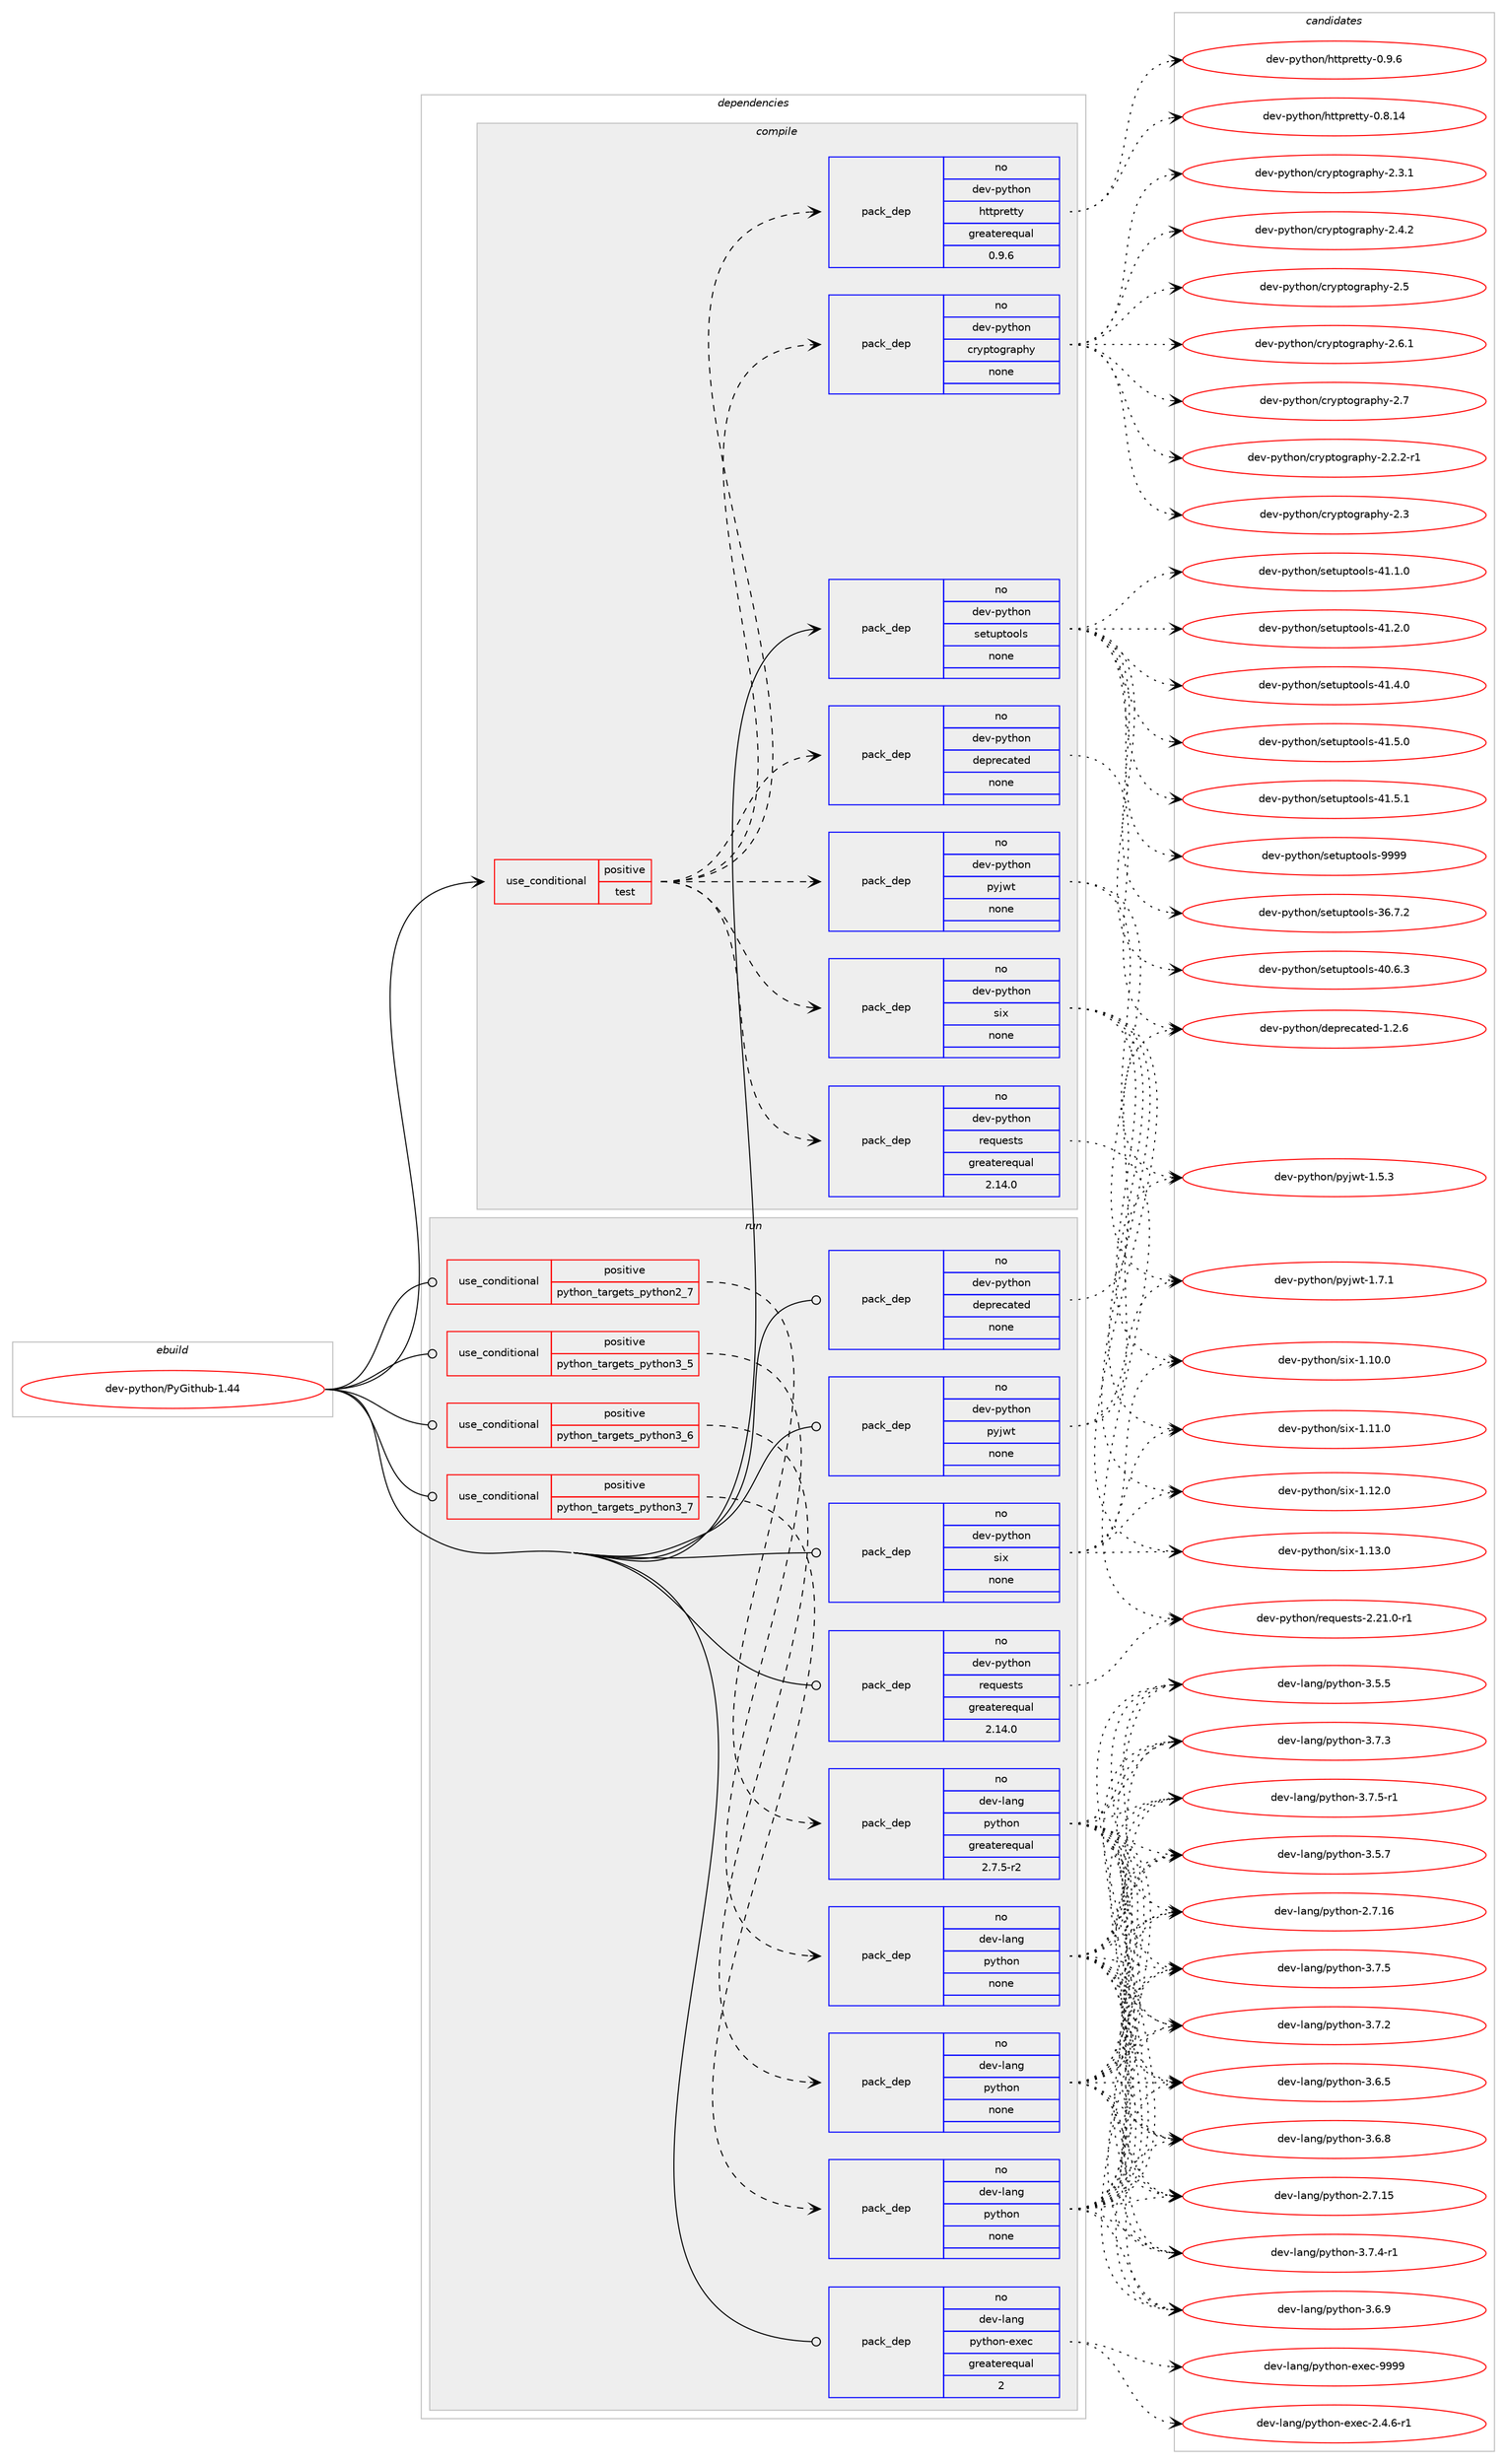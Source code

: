 digraph prolog {

# *************
# Graph options
# *************

newrank=true;
concentrate=true;
compound=true;
graph [rankdir=LR,fontname=Helvetica,fontsize=10,ranksep=1.5];#, ranksep=2.5, nodesep=0.2];
edge  [arrowhead=vee];
node  [fontname=Helvetica,fontsize=10];

# **********
# The ebuild
# **********

subgraph cluster_leftcol {
color=gray;
rank=same;
label=<<i>ebuild</i>>;
id [label="dev-python/PyGithub-1.44", color=red, width=4, href="../dev-python/PyGithub-1.44.svg"];
}

# ****************
# The dependencies
# ****************

subgraph cluster_midcol {
color=gray;
label=<<i>dependencies</i>>;
subgraph cluster_compile {
fillcolor="#eeeeee";
style=filled;
label=<<i>compile</i>>;
subgraph cond135661 {
dependency592757 [label=<<TABLE BORDER="0" CELLBORDER="1" CELLSPACING="0" CELLPADDING="4"><TR><TD ROWSPAN="3" CELLPADDING="10">use_conditional</TD></TR><TR><TD>positive</TD></TR><TR><TD>test</TD></TR></TABLE>>, shape=none, color=red];
subgraph pack445326 {
dependency592758 [label=<<TABLE BORDER="0" CELLBORDER="1" CELLSPACING="0" CELLPADDING="4" WIDTH="220"><TR><TD ROWSPAN="6" CELLPADDING="30">pack_dep</TD></TR><TR><TD WIDTH="110">no</TD></TR><TR><TD>dev-python</TD></TR><TR><TD>deprecated</TD></TR><TR><TD>none</TD></TR><TR><TD></TD></TR></TABLE>>, shape=none, color=blue];
}
dependency592757:e -> dependency592758:w [weight=20,style="dashed",arrowhead="vee"];
subgraph pack445327 {
dependency592759 [label=<<TABLE BORDER="0" CELLBORDER="1" CELLSPACING="0" CELLPADDING="4" WIDTH="220"><TR><TD ROWSPAN="6" CELLPADDING="30">pack_dep</TD></TR><TR><TD WIDTH="110">no</TD></TR><TR><TD>dev-python</TD></TR><TR><TD>pyjwt</TD></TR><TR><TD>none</TD></TR><TR><TD></TD></TR></TABLE>>, shape=none, color=blue];
}
dependency592757:e -> dependency592759:w [weight=20,style="dashed",arrowhead="vee"];
subgraph pack445328 {
dependency592760 [label=<<TABLE BORDER="0" CELLBORDER="1" CELLSPACING="0" CELLPADDING="4" WIDTH="220"><TR><TD ROWSPAN="6" CELLPADDING="30">pack_dep</TD></TR><TR><TD WIDTH="110">no</TD></TR><TR><TD>dev-python</TD></TR><TR><TD>requests</TD></TR><TR><TD>greaterequal</TD></TR><TR><TD>2.14.0</TD></TR></TABLE>>, shape=none, color=blue];
}
dependency592757:e -> dependency592760:w [weight=20,style="dashed",arrowhead="vee"];
subgraph pack445329 {
dependency592761 [label=<<TABLE BORDER="0" CELLBORDER="1" CELLSPACING="0" CELLPADDING="4" WIDTH="220"><TR><TD ROWSPAN="6" CELLPADDING="30">pack_dep</TD></TR><TR><TD WIDTH="110">no</TD></TR><TR><TD>dev-python</TD></TR><TR><TD>six</TD></TR><TR><TD>none</TD></TR><TR><TD></TD></TR></TABLE>>, shape=none, color=blue];
}
dependency592757:e -> dependency592761:w [weight=20,style="dashed",arrowhead="vee"];
subgraph pack445330 {
dependency592762 [label=<<TABLE BORDER="0" CELLBORDER="1" CELLSPACING="0" CELLPADDING="4" WIDTH="220"><TR><TD ROWSPAN="6" CELLPADDING="30">pack_dep</TD></TR><TR><TD WIDTH="110">no</TD></TR><TR><TD>dev-python</TD></TR><TR><TD>cryptography</TD></TR><TR><TD>none</TD></TR><TR><TD></TD></TR></TABLE>>, shape=none, color=blue];
}
dependency592757:e -> dependency592762:w [weight=20,style="dashed",arrowhead="vee"];
subgraph pack445331 {
dependency592763 [label=<<TABLE BORDER="0" CELLBORDER="1" CELLSPACING="0" CELLPADDING="4" WIDTH="220"><TR><TD ROWSPAN="6" CELLPADDING="30">pack_dep</TD></TR><TR><TD WIDTH="110">no</TD></TR><TR><TD>dev-python</TD></TR><TR><TD>httpretty</TD></TR><TR><TD>greaterequal</TD></TR><TR><TD>0.9.6</TD></TR></TABLE>>, shape=none, color=blue];
}
dependency592757:e -> dependency592763:w [weight=20,style="dashed",arrowhead="vee"];
}
id:e -> dependency592757:w [weight=20,style="solid",arrowhead="vee"];
subgraph pack445332 {
dependency592764 [label=<<TABLE BORDER="0" CELLBORDER="1" CELLSPACING="0" CELLPADDING="4" WIDTH="220"><TR><TD ROWSPAN="6" CELLPADDING="30">pack_dep</TD></TR><TR><TD WIDTH="110">no</TD></TR><TR><TD>dev-python</TD></TR><TR><TD>setuptools</TD></TR><TR><TD>none</TD></TR><TR><TD></TD></TR></TABLE>>, shape=none, color=blue];
}
id:e -> dependency592764:w [weight=20,style="solid",arrowhead="vee"];
}
subgraph cluster_compileandrun {
fillcolor="#eeeeee";
style=filled;
label=<<i>compile and run</i>>;
}
subgraph cluster_run {
fillcolor="#eeeeee";
style=filled;
label=<<i>run</i>>;
subgraph cond135662 {
dependency592765 [label=<<TABLE BORDER="0" CELLBORDER="1" CELLSPACING="0" CELLPADDING="4"><TR><TD ROWSPAN="3" CELLPADDING="10">use_conditional</TD></TR><TR><TD>positive</TD></TR><TR><TD>python_targets_python2_7</TD></TR></TABLE>>, shape=none, color=red];
subgraph pack445333 {
dependency592766 [label=<<TABLE BORDER="0" CELLBORDER="1" CELLSPACING="0" CELLPADDING="4" WIDTH="220"><TR><TD ROWSPAN="6" CELLPADDING="30">pack_dep</TD></TR><TR><TD WIDTH="110">no</TD></TR><TR><TD>dev-lang</TD></TR><TR><TD>python</TD></TR><TR><TD>greaterequal</TD></TR><TR><TD>2.7.5-r2</TD></TR></TABLE>>, shape=none, color=blue];
}
dependency592765:e -> dependency592766:w [weight=20,style="dashed",arrowhead="vee"];
}
id:e -> dependency592765:w [weight=20,style="solid",arrowhead="odot"];
subgraph cond135663 {
dependency592767 [label=<<TABLE BORDER="0" CELLBORDER="1" CELLSPACING="0" CELLPADDING="4"><TR><TD ROWSPAN="3" CELLPADDING="10">use_conditional</TD></TR><TR><TD>positive</TD></TR><TR><TD>python_targets_python3_5</TD></TR></TABLE>>, shape=none, color=red];
subgraph pack445334 {
dependency592768 [label=<<TABLE BORDER="0" CELLBORDER="1" CELLSPACING="0" CELLPADDING="4" WIDTH="220"><TR><TD ROWSPAN="6" CELLPADDING="30">pack_dep</TD></TR><TR><TD WIDTH="110">no</TD></TR><TR><TD>dev-lang</TD></TR><TR><TD>python</TD></TR><TR><TD>none</TD></TR><TR><TD></TD></TR></TABLE>>, shape=none, color=blue];
}
dependency592767:e -> dependency592768:w [weight=20,style="dashed",arrowhead="vee"];
}
id:e -> dependency592767:w [weight=20,style="solid",arrowhead="odot"];
subgraph cond135664 {
dependency592769 [label=<<TABLE BORDER="0" CELLBORDER="1" CELLSPACING="0" CELLPADDING="4"><TR><TD ROWSPAN="3" CELLPADDING="10">use_conditional</TD></TR><TR><TD>positive</TD></TR><TR><TD>python_targets_python3_6</TD></TR></TABLE>>, shape=none, color=red];
subgraph pack445335 {
dependency592770 [label=<<TABLE BORDER="0" CELLBORDER="1" CELLSPACING="0" CELLPADDING="4" WIDTH="220"><TR><TD ROWSPAN="6" CELLPADDING="30">pack_dep</TD></TR><TR><TD WIDTH="110">no</TD></TR><TR><TD>dev-lang</TD></TR><TR><TD>python</TD></TR><TR><TD>none</TD></TR><TR><TD></TD></TR></TABLE>>, shape=none, color=blue];
}
dependency592769:e -> dependency592770:w [weight=20,style="dashed",arrowhead="vee"];
}
id:e -> dependency592769:w [weight=20,style="solid",arrowhead="odot"];
subgraph cond135665 {
dependency592771 [label=<<TABLE BORDER="0" CELLBORDER="1" CELLSPACING="0" CELLPADDING="4"><TR><TD ROWSPAN="3" CELLPADDING="10">use_conditional</TD></TR><TR><TD>positive</TD></TR><TR><TD>python_targets_python3_7</TD></TR></TABLE>>, shape=none, color=red];
subgraph pack445336 {
dependency592772 [label=<<TABLE BORDER="0" CELLBORDER="1" CELLSPACING="0" CELLPADDING="4" WIDTH="220"><TR><TD ROWSPAN="6" CELLPADDING="30">pack_dep</TD></TR><TR><TD WIDTH="110">no</TD></TR><TR><TD>dev-lang</TD></TR><TR><TD>python</TD></TR><TR><TD>none</TD></TR><TR><TD></TD></TR></TABLE>>, shape=none, color=blue];
}
dependency592771:e -> dependency592772:w [weight=20,style="dashed",arrowhead="vee"];
}
id:e -> dependency592771:w [weight=20,style="solid",arrowhead="odot"];
subgraph pack445337 {
dependency592773 [label=<<TABLE BORDER="0" CELLBORDER="1" CELLSPACING="0" CELLPADDING="4" WIDTH="220"><TR><TD ROWSPAN="6" CELLPADDING="30">pack_dep</TD></TR><TR><TD WIDTH="110">no</TD></TR><TR><TD>dev-lang</TD></TR><TR><TD>python-exec</TD></TR><TR><TD>greaterequal</TD></TR><TR><TD>2</TD></TR></TABLE>>, shape=none, color=blue];
}
id:e -> dependency592773:w [weight=20,style="solid",arrowhead="odot"];
subgraph pack445338 {
dependency592774 [label=<<TABLE BORDER="0" CELLBORDER="1" CELLSPACING="0" CELLPADDING="4" WIDTH="220"><TR><TD ROWSPAN="6" CELLPADDING="30">pack_dep</TD></TR><TR><TD WIDTH="110">no</TD></TR><TR><TD>dev-python</TD></TR><TR><TD>deprecated</TD></TR><TR><TD>none</TD></TR><TR><TD></TD></TR></TABLE>>, shape=none, color=blue];
}
id:e -> dependency592774:w [weight=20,style="solid",arrowhead="odot"];
subgraph pack445339 {
dependency592775 [label=<<TABLE BORDER="0" CELLBORDER="1" CELLSPACING="0" CELLPADDING="4" WIDTH="220"><TR><TD ROWSPAN="6" CELLPADDING="30">pack_dep</TD></TR><TR><TD WIDTH="110">no</TD></TR><TR><TD>dev-python</TD></TR><TR><TD>pyjwt</TD></TR><TR><TD>none</TD></TR><TR><TD></TD></TR></TABLE>>, shape=none, color=blue];
}
id:e -> dependency592775:w [weight=20,style="solid",arrowhead="odot"];
subgraph pack445340 {
dependency592776 [label=<<TABLE BORDER="0" CELLBORDER="1" CELLSPACING="0" CELLPADDING="4" WIDTH="220"><TR><TD ROWSPAN="6" CELLPADDING="30">pack_dep</TD></TR><TR><TD WIDTH="110">no</TD></TR><TR><TD>dev-python</TD></TR><TR><TD>requests</TD></TR><TR><TD>greaterequal</TD></TR><TR><TD>2.14.0</TD></TR></TABLE>>, shape=none, color=blue];
}
id:e -> dependency592776:w [weight=20,style="solid",arrowhead="odot"];
subgraph pack445341 {
dependency592777 [label=<<TABLE BORDER="0" CELLBORDER="1" CELLSPACING="0" CELLPADDING="4" WIDTH="220"><TR><TD ROWSPAN="6" CELLPADDING="30">pack_dep</TD></TR><TR><TD WIDTH="110">no</TD></TR><TR><TD>dev-python</TD></TR><TR><TD>six</TD></TR><TR><TD>none</TD></TR><TR><TD></TD></TR></TABLE>>, shape=none, color=blue];
}
id:e -> dependency592777:w [weight=20,style="solid",arrowhead="odot"];
}
}

# **************
# The candidates
# **************

subgraph cluster_choices {
rank=same;
color=gray;
label=<<i>candidates</i>>;

subgraph choice445326 {
color=black;
nodesep=1;
choice10010111845112121116104111110471001011121141019997116101100454946504654 [label="dev-python/deprecated-1.2.6", color=red, width=4,href="../dev-python/deprecated-1.2.6.svg"];
dependency592758:e -> choice10010111845112121116104111110471001011121141019997116101100454946504654:w [style=dotted,weight="100"];
}
subgraph choice445327 {
color=black;
nodesep=1;
choice1001011184511212111610411111047112121106119116454946534651 [label="dev-python/pyjwt-1.5.3", color=red, width=4,href="../dev-python/pyjwt-1.5.3.svg"];
choice1001011184511212111610411111047112121106119116454946554649 [label="dev-python/pyjwt-1.7.1", color=red, width=4,href="../dev-python/pyjwt-1.7.1.svg"];
dependency592759:e -> choice1001011184511212111610411111047112121106119116454946534651:w [style=dotted,weight="100"];
dependency592759:e -> choice1001011184511212111610411111047112121106119116454946554649:w [style=dotted,weight="100"];
}
subgraph choice445328 {
color=black;
nodesep=1;
choice1001011184511212111610411111047114101113117101115116115455046504946484511449 [label="dev-python/requests-2.21.0-r1", color=red, width=4,href="../dev-python/requests-2.21.0-r1.svg"];
dependency592760:e -> choice1001011184511212111610411111047114101113117101115116115455046504946484511449:w [style=dotted,weight="100"];
}
subgraph choice445329 {
color=black;
nodesep=1;
choice100101118451121211161041111104711510512045494649484648 [label="dev-python/six-1.10.0", color=red, width=4,href="../dev-python/six-1.10.0.svg"];
choice100101118451121211161041111104711510512045494649494648 [label="dev-python/six-1.11.0", color=red, width=4,href="../dev-python/six-1.11.0.svg"];
choice100101118451121211161041111104711510512045494649504648 [label="dev-python/six-1.12.0", color=red, width=4,href="../dev-python/six-1.12.0.svg"];
choice100101118451121211161041111104711510512045494649514648 [label="dev-python/six-1.13.0", color=red, width=4,href="../dev-python/six-1.13.0.svg"];
dependency592761:e -> choice100101118451121211161041111104711510512045494649484648:w [style=dotted,weight="100"];
dependency592761:e -> choice100101118451121211161041111104711510512045494649494648:w [style=dotted,weight="100"];
dependency592761:e -> choice100101118451121211161041111104711510512045494649504648:w [style=dotted,weight="100"];
dependency592761:e -> choice100101118451121211161041111104711510512045494649514648:w [style=dotted,weight="100"];
}
subgraph choice445330 {
color=black;
nodesep=1;
choice100101118451121211161041111104799114121112116111103114971121041214550465046504511449 [label="dev-python/cryptography-2.2.2-r1", color=red, width=4,href="../dev-python/cryptography-2.2.2-r1.svg"];
choice1001011184511212111610411111047991141211121161111031149711210412145504651 [label="dev-python/cryptography-2.3", color=red, width=4,href="../dev-python/cryptography-2.3.svg"];
choice10010111845112121116104111110479911412111211611110311497112104121455046514649 [label="dev-python/cryptography-2.3.1", color=red, width=4,href="../dev-python/cryptography-2.3.1.svg"];
choice10010111845112121116104111110479911412111211611110311497112104121455046524650 [label="dev-python/cryptography-2.4.2", color=red, width=4,href="../dev-python/cryptography-2.4.2.svg"];
choice1001011184511212111610411111047991141211121161111031149711210412145504653 [label="dev-python/cryptography-2.5", color=red, width=4,href="../dev-python/cryptography-2.5.svg"];
choice10010111845112121116104111110479911412111211611110311497112104121455046544649 [label="dev-python/cryptography-2.6.1", color=red, width=4,href="../dev-python/cryptography-2.6.1.svg"];
choice1001011184511212111610411111047991141211121161111031149711210412145504655 [label="dev-python/cryptography-2.7", color=red, width=4,href="../dev-python/cryptography-2.7.svg"];
dependency592762:e -> choice100101118451121211161041111104799114121112116111103114971121041214550465046504511449:w [style=dotted,weight="100"];
dependency592762:e -> choice1001011184511212111610411111047991141211121161111031149711210412145504651:w [style=dotted,weight="100"];
dependency592762:e -> choice10010111845112121116104111110479911412111211611110311497112104121455046514649:w [style=dotted,weight="100"];
dependency592762:e -> choice10010111845112121116104111110479911412111211611110311497112104121455046524650:w [style=dotted,weight="100"];
dependency592762:e -> choice1001011184511212111610411111047991141211121161111031149711210412145504653:w [style=dotted,weight="100"];
dependency592762:e -> choice10010111845112121116104111110479911412111211611110311497112104121455046544649:w [style=dotted,weight="100"];
dependency592762:e -> choice1001011184511212111610411111047991141211121161111031149711210412145504655:w [style=dotted,weight="100"];
}
subgraph choice445331 {
color=black;
nodesep=1;
choice100101118451121211161041111104710411611611211410111611612145484656464952 [label="dev-python/httpretty-0.8.14", color=red, width=4,href="../dev-python/httpretty-0.8.14.svg"];
choice1001011184511212111610411111047104116116112114101116116121454846574654 [label="dev-python/httpretty-0.9.6", color=red, width=4,href="../dev-python/httpretty-0.9.6.svg"];
dependency592763:e -> choice100101118451121211161041111104710411611611211410111611612145484656464952:w [style=dotted,weight="100"];
dependency592763:e -> choice1001011184511212111610411111047104116116112114101116116121454846574654:w [style=dotted,weight="100"];
}
subgraph choice445332 {
color=black;
nodesep=1;
choice100101118451121211161041111104711510111611711211611111110811545515446554650 [label="dev-python/setuptools-36.7.2", color=red, width=4,href="../dev-python/setuptools-36.7.2.svg"];
choice100101118451121211161041111104711510111611711211611111110811545524846544651 [label="dev-python/setuptools-40.6.3", color=red, width=4,href="../dev-python/setuptools-40.6.3.svg"];
choice100101118451121211161041111104711510111611711211611111110811545524946494648 [label="dev-python/setuptools-41.1.0", color=red, width=4,href="../dev-python/setuptools-41.1.0.svg"];
choice100101118451121211161041111104711510111611711211611111110811545524946504648 [label="dev-python/setuptools-41.2.0", color=red, width=4,href="../dev-python/setuptools-41.2.0.svg"];
choice100101118451121211161041111104711510111611711211611111110811545524946524648 [label="dev-python/setuptools-41.4.0", color=red, width=4,href="../dev-python/setuptools-41.4.0.svg"];
choice100101118451121211161041111104711510111611711211611111110811545524946534648 [label="dev-python/setuptools-41.5.0", color=red, width=4,href="../dev-python/setuptools-41.5.0.svg"];
choice100101118451121211161041111104711510111611711211611111110811545524946534649 [label="dev-python/setuptools-41.5.1", color=red, width=4,href="../dev-python/setuptools-41.5.1.svg"];
choice10010111845112121116104111110471151011161171121161111111081154557575757 [label="dev-python/setuptools-9999", color=red, width=4,href="../dev-python/setuptools-9999.svg"];
dependency592764:e -> choice100101118451121211161041111104711510111611711211611111110811545515446554650:w [style=dotted,weight="100"];
dependency592764:e -> choice100101118451121211161041111104711510111611711211611111110811545524846544651:w [style=dotted,weight="100"];
dependency592764:e -> choice100101118451121211161041111104711510111611711211611111110811545524946494648:w [style=dotted,weight="100"];
dependency592764:e -> choice100101118451121211161041111104711510111611711211611111110811545524946504648:w [style=dotted,weight="100"];
dependency592764:e -> choice100101118451121211161041111104711510111611711211611111110811545524946524648:w [style=dotted,weight="100"];
dependency592764:e -> choice100101118451121211161041111104711510111611711211611111110811545524946534648:w [style=dotted,weight="100"];
dependency592764:e -> choice100101118451121211161041111104711510111611711211611111110811545524946534649:w [style=dotted,weight="100"];
dependency592764:e -> choice10010111845112121116104111110471151011161171121161111111081154557575757:w [style=dotted,weight="100"];
}
subgraph choice445333 {
color=black;
nodesep=1;
choice10010111845108971101034711212111610411111045504655464953 [label="dev-lang/python-2.7.15", color=red, width=4,href="../dev-lang/python-2.7.15.svg"];
choice10010111845108971101034711212111610411111045504655464954 [label="dev-lang/python-2.7.16", color=red, width=4,href="../dev-lang/python-2.7.16.svg"];
choice100101118451089711010347112121116104111110455146534653 [label="dev-lang/python-3.5.5", color=red, width=4,href="../dev-lang/python-3.5.5.svg"];
choice100101118451089711010347112121116104111110455146534655 [label="dev-lang/python-3.5.7", color=red, width=4,href="../dev-lang/python-3.5.7.svg"];
choice100101118451089711010347112121116104111110455146544653 [label="dev-lang/python-3.6.5", color=red, width=4,href="../dev-lang/python-3.6.5.svg"];
choice100101118451089711010347112121116104111110455146544656 [label="dev-lang/python-3.6.8", color=red, width=4,href="../dev-lang/python-3.6.8.svg"];
choice100101118451089711010347112121116104111110455146544657 [label="dev-lang/python-3.6.9", color=red, width=4,href="../dev-lang/python-3.6.9.svg"];
choice100101118451089711010347112121116104111110455146554650 [label="dev-lang/python-3.7.2", color=red, width=4,href="../dev-lang/python-3.7.2.svg"];
choice100101118451089711010347112121116104111110455146554651 [label="dev-lang/python-3.7.3", color=red, width=4,href="../dev-lang/python-3.7.3.svg"];
choice1001011184510897110103471121211161041111104551465546524511449 [label="dev-lang/python-3.7.4-r1", color=red, width=4,href="../dev-lang/python-3.7.4-r1.svg"];
choice100101118451089711010347112121116104111110455146554653 [label="dev-lang/python-3.7.5", color=red, width=4,href="../dev-lang/python-3.7.5.svg"];
choice1001011184510897110103471121211161041111104551465546534511449 [label="dev-lang/python-3.7.5-r1", color=red, width=4,href="../dev-lang/python-3.7.5-r1.svg"];
dependency592766:e -> choice10010111845108971101034711212111610411111045504655464953:w [style=dotted,weight="100"];
dependency592766:e -> choice10010111845108971101034711212111610411111045504655464954:w [style=dotted,weight="100"];
dependency592766:e -> choice100101118451089711010347112121116104111110455146534653:w [style=dotted,weight="100"];
dependency592766:e -> choice100101118451089711010347112121116104111110455146534655:w [style=dotted,weight="100"];
dependency592766:e -> choice100101118451089711010347112121116104111110455146544653:w [style=dotted,weight="100"];
dependency592766:e -> choice100101118451089711010347112121116104111110455146544656:w [style=dotted,weight="100"];
dependency592766:e -> choice100101118451089711010347112121116104111110455146544657:w [style=dotted,weight="100"];
dependency592766:e -> choice100101118451089711010347112121116104111110455146554650:w [style=dotted,weight="100"];
dependency592766:e -> choice100101118451089711010347112121116104111110455146554651:w [style=dotted,weight="100"];
dependency592766:e -> choice1001011184510897110103471121211161041111104551465546524511449:w [style=dotted,weight="100"];
dependency592766:e -> choice100101118451089711010347112121116104111110455146554653:w [style=dotted,weight="100"];
dependency592766:e -> choice1001011184510897110103471121211161041111104551465546534511449:w [style=dotted,weight="100"];
}
subgraph choice445334 {
color=black;
nodesep=1;
choice10010111845108971101034711212111610411111045504655464953 [label="dev-lang/python-2.7.15", color=red, width=4,href="../dev-lang/python-2.7.15.svg"];
choice10010111845108971101034711212111610411111045504655464954 [label="dev-lang/python-2.7.16", color=red, width=4,href="../dev-lang/python-2.7.16.svg"];
choice100101118451089711010347112121116104111110455146534653 [label="dev-lang/python-3.5.5", color=red, width=4,href="../dev-lang/python-3.5.5.svg"];
choice100101118451089711010347112121116104111110455146534655 [label="dev-lang/python-3.5.7", color=red, width=4,href="../dev-lang/python-3.5.7.svg"];
choice100101118451089711010347112121116104111110455146544653 [label="dev-lang/python-3.6.5", color=red, width=4,href="../dev-lang/python-3.6.5.svg"];
choice100101118451089711010347112121116104111110455146544656 [label="dev-lang/python-3.6.8", color=red, width=4,href="../dev-lang/python-3.6.8.svg"];
choice100101118451089711010347112121116104111110455146544657 [label="dev-lang/python-3.6.9", color=red, width=4,href="../dev-lang/python-3.6.9.svg"];
choice100101118451089711010347112121116104111110455146554650 [label="dev-lang/python-3.7.2", color=red, width=4,href="../dev-lang/python-3.7.2.svg"];
choice100101118451089711010347112121116104111110455146554651 [label="dev-lang/python-3.7.3", color=red, width=4,href="../dev-lang/python-3.7.3.svg"];
choice1001011184510897110103471121211161041111104551465546524511449 [label="dev-lang/python-3.7.4-r1", color=red, width=4,href="../dev-lang/python-3.7.4-r1.svg"];
choice100101118451089711010347112121116104111110455146554653 [label="dev-lang/python-3.7.5", color=red, width=4,href="../dev-lang/python-3.7.5.svg"];
choice1001011184510897110103471121211161041111104551465546534511449 [label="dev-lang/python-3.7.5-r1", color=red, width=4,href="../dev-lang/python-3.7.5-r1.svg"];
dependency592768:e -> choice10010111845108971101034711212111610411111045504655464953:w [style=dotted,weight="100"];
dependency592768:e -> choice10010111845108971101034711212111610411111045504655464954:w [style=dotted,weight="100"];
dependency592768:e -> choice100101118451089711010347112121116104111110455146534653:w [style=dotted,weight="100"];
dependency592768:e -> choice100101118451089711010347112121116104111110455146534655:w [style=dotted,weight="100"];
dependency592768:e -> choice100101118451089711010347112121116104111110455146544653:w [style=dotted,weight="100"];
dependency592768:e -> choice100101118451089711010347112121116104111110455146544656:w [style=dotted,weight="100"];
dependency592768:e -> choice100101118451089711010347112121116104111110455146544657:w [style=dotted,weight="100"];
dependency592768:e -> choice100101118451089711010347112121116104111110455146554650:w [style=dotted,weight="100"];
dependency592768:e -> choice100101118451089711010347112121116104111110455146554651:w [style=dotted,weight="100"];
dependency592768:e -> choice1001011184510897110103471121211161041111104551465546524511449:w [style=dotted,weight="100"];
dependency592768:e -> choice100101118451089711010347112121116104111110455146554653:w [style=dotted,weight="100"];
dependency592768:e -> choice1001011184510897110103471121211161041111104551465546534511449:w [style=dotted,weight="100"];
}
subgraph choice445335 {
color=black;
nodesep=1;
choice10010111845108971101034711212111610411111045504655464953 [label="dev-lang/python-2.7.15", color=red, width=4,href="../dev-lang/python-2.7.15.svg"];
choice10010111845108971101034711212111610411111045504655464954 [label="dev-lang/python-2.7.16", color=red, width=4,href="../dev-lang/python-2.7.16.svg"];
choice100101118451089711010347112121116104111110455146534653 [label="dev-lang/python-3.5.5", color=red, width=4,href="../dev-lang/python-3.5.5.svg"];
choice100101118451089711010347112121116104111110455146534655 [label="dev-lang/python-3.5.7", color=red, width=4,href="../dev-lang/python-3.5.7.svg"];
choice100101118451089711010347112121116104111110455146544653 [label="dev-lang/python-3.6.5", color=red, width=4,href="../dev-lang/python-3.6.5.svg"];
choice100101118451089711010347112121116104111110455146544656 [label="dev-lang/python-3.6.8", color=red, width=4,href="../dev-lang/python-3.6.8.svg"];
choice100101118451089711010347112121116104111110455146544657 [label="dev-lang/python-3.6.9", color=red, width=4,href="../dev-lang/python-3.6.9.svg"];
choice100101118451089711010347112121116104111110455146554650 [label="dev-lang/python-3.7.2", color=red, width=4,href="../dev-lang/python-3.7.2.svg"];
choice100101118451089711010347112121116104111110455146554651 [label="dev-lang/python-3.7.3", color=red, width=4,href="../dev-lang/python-3.7.3.svg"];
choice1001011184510897110103471121211161041111104551465546524511449 [label="dev-lang/python-3.7.4-r1", color=red, width=4,href="../dev-lang/python-3.7.4-r1.svg"];
choice100101118451089711010347112121116104111110455146554653 [label="dev-lang/python-3.7.5", color=red, width=4,href="../dev-lang/python-3.7.5.svg"];
choice1001011184510897110103471121211161041111104551465546534511449 [label="dev-lang/python-3.7.5-r1", color=red, width=4,href="../dev-lang/python-3.7.5-r1.svg"];
dependency592770:e -> choice10010111845108971101034711212111610411111045504655464953:w [style=dotted,weight="100"];
dependency592770:e -> choice10010111845108971101034711212111610411111045504655464954:w [style=dotted,weight="100"];
dependency592770:e -> choice100101118451089711010347112121116104111110455146534653:w [style=dotted,weight="100"];
dependency592770:e -> choice100101118451089711010347112121116104111110455146534655:w [style=dotted,weight="100"];
dependency592770:e -> choice100101118451089711010347112121116104111110455146544653:w [style=dotted,weight="100"];
dependency592770:e -> choice100101118451089711010347112121116104111110455146544656:w [style=dotted,weight="100"];
dependency592770:e -> choice100101118451089711010347112121116104111110455146544657:w [style=dotted,weight="100"];
dependency592770:e -> choice100101118451089711010347112121116104111110455146554650:w [style=dotted,weight="100"];
dependency592770:e -> choice100101118451089711010347112121116104111110455146554651:w [style=dotted,weight="100"];
dependency592770:e -> choice1001011184510897110103471121211161041111104551465546524511449:w [style=dotted,weight="100"];
dependency592770:e -> choice100101118451089711010347112121116104111110455146554653:w [style=dotted,weight="100"];
dependency592770:e -> choice1001011184510897110103471121211161041111104551465546534511449:w [style=dotted,weight="100"];
}
subgraph choice445336 {
color=black;
nodesep=1;
choice10010111845108971101034711212111610411111045504655464953 [label="dev-lang/python-2.7.15", color=red, width=4,href="../dev-lang/python-2.7.15.svg"];
choice10010111845108971101034711212111610411111045504655464954 [label="dev-lang/python-2.7.16", color=red, width=4,href="../dev-lang/python-2.7.16.svg"];
choice100101118451089711010347112121116104111110455146534653 [label="dev-lang/python-3.5.5", color=red, width=4,href="../dev-lang/python-3.5.5.svg"];
choice100101118451089711010347112121116104111110455146534655 [label="dev-lang/python-3.5.7", color=red, width=4,href="../dev-lang/python-3.5.7.svg"];
choice100101118451089711010347112121116104111110455146544653 [label="dev-lang/python-3.6.5", color=red, width=4,href="../dev-lang/python-3.6.5.svg"];
choice100101118451089711010347112121116104111110455146544656 [label="dev-lang/python-3.6.8", color=red, width=4,href="../dev-lang/python-3.6.8.svg"];
choice100101118451089711010347112121116104111110455146544657 [label="dev-lang/python-3.6.9", color=red, width=4,href="../dev-lang/python-3.6.9.svg"];
choice100101118451089711010347112121116104111110455146554650 [label="dev-lang/python-3.7.2", color=red, width=4,href="../dev-lang/python-3.7.2.svg"];
choice100101118451089711010347112121116104111110455146554651 [label="dev-lang/python-3.7.3", color=red, width=4,href="../dev-lang/python-3.7.3.svg"];
choice1001011184510897110103471121211161041111104551465546524511449 [label="dev-lang/python-3.7.4-r1", color=red, width=4,href="../dev-lang/python-3.7.4-r1.svg"];
choice100101118451089711010347112121116104111110455146554653 [label="dev-lang/python-3.7.5", color=red, width=4,href="../dev-lang/python-3.7.5.svg"];
choice1001011184510897110103471121211161041111104551465546534511449 [label="dev-lang/python-3.7.5-r1", color=red, width=4,href="../dev-lang/python-3.7.5-r1.svg"];
dependency592772:e -> choice10010111845108971101034711212111610411111045504655464953:w [style=dotted,weight="100"];
dependency592772:e -> choice10010111845108971101034711212111610411111045504655464954:w [style=dotted,weight="100"];
dependency592772:e -> choice100101118451089711010347112121116104111110455146534653:w [style=dotted,weight="100"];
dependency592772:e -> choice100101118451089711010347112121116104111110455146534655:w [style=dotted,weight="100"];
dependency592772:e -> choice100101118451089711010347112121116104111110455146544653:w [style=dotted,weight="100"];
dependency592772:e -> choice100101118451089711010347112121116104111110455146544656:w [style=dotted,weight="100"];
dependency592772:e -> choice100101118451089711010347112121116104111110455146544657:w [style=dotted,weight="100"];
dependency592772:e -> choice100101118451089711010347112121116104111110455146554650:w [style=dotted,weight="100"];
dependency592772:e -> choice100101118451089711010347112121116104111110455146554651:w [style=dotted,weight="100"];
dependency592772:e -> choice1001011184510897110103471121211161041111104551465546524511449:w [style=dotted,weight="100"];
dependency592772:e -> choice100101118451089711010347112121116104111110455146554653:w [style=dotted,weight="100"];
dependency592772:e -> choice1001011184510897110103471121211161041111104551465546534511449:w [style=dotted,weight="100"];
}
subgraph choice445337 {
color=black;
nodesep=1;
choice10010111845108971101034711212111610411111045101120101994550465246544511449 [label="dev-lang/python-exec-2.4.6-r1", color=red, width=4,href="../dev-lang/python-exec-2.4.6-r1.svg"];
choice10010111845108971101034711212111610411111045101120101994557575757 [label="dev-lang/python-exec-9999", color=red, width=4,href="../dev-lang/python-exec-9999.svg"];
dependency592773:e -> choice10010111845108971101034711212111610411111045101120101994550465246544511449:w [style=dotted,weight="100"];
dependency592773:e -> choice10010111845108971101034711212111610411111045101120101994557575757:w [style=dotted,weight="100"];
}
subgraph choice445338 {
color=black;
nodesep=1;
choice10010111845112121116104111110471001011121141019997116101100454946504654 [label="dev-python/deprecated-1.2.6", color=red, width=4,href="../dev-python/deprecated-1.2.6.svg"];
dependency592774:e -> choice10010111845112121116104111110471001011121141019997116101100454946504654:w [style=dotted,weight="100"];
}
subgraph choice445339 {
color=black;
nodesep=1;
choice1001011184511212111610411111047112121106119116454946534651 [label="dev-python/pyjwt-1.5.3", color=red, width=4,href="../dev-python/pyjwt-1.5.3.svg"];
choice1001011184511212111610411111047112121106119116454946554649 [label="dev-python/pyjwt-1.7.1", color=red, width=4,href="../dev-python/pyjwt-1.7.1.svg"];
dependency592775:e -> choice1001011184511212111610411111047112121106119116454946534651:w [style=dotted,weight="100"];
dependency592775:e -> choice1001011184511212111610411111047112121106119116454946554649:w [style=dotted,weight="100"];
}
subgraph choice445340 {
color=black;
nodesep=1;
choice1001011184511212111610411111047114101113117101115116115455046504946484511449 [label="dev-python/requests-2.21.0-r1", color=red, width=4,href="../dev-python/requests-2.21.0-r1.svg"];
dependency592776:e -> choice1001011184511212111610411111047114101113117101115116115455046504946484511449:w [style=dotted,weight="100"];
}
subgraph choice445341 {
color=black;
nodesep=1;
choice100101118451121211161041111104711510512045494649484648 [label="dev-python/six-1.10.0", color=red, width=4,href="../dev-python/six-1.10.0.svg"];
choice100101118451121211161041111104711510512045494649494648 [label="dev-python/six-1.11.0", color=red, width=4,href="../dev-python/six-1.11.0.svg"];
choice100101118451121211161041111104711510512045494649504648 [label="dev-python/six-1.12.0", color=red, width=4,href="../dev-python/six-1.12.0.svg"];
choice100101118451121211161041111104711510512045494649514648 [label="dev-python/six-1.13.0", color=red, width=4,href="../dev-python/six-1.13.0.svg"];
dependency592777:e -> choice100101118451121211161041111104711510512045494649484648:w [style=dotted,weight="100"];
dependency592777:e -> choice100101118451121211161041111104711510512045494649494648:w [style=dotted,weight="100"];
dependency592777:e -> choice100101118451121211161041111104711510512045494649504648:w [style=dotted,weight="100"];
dependency592777:e -> choice100101118451121211161041111104711510512045494649514648:w [style=dotted,weight="100"];
}
}

}
